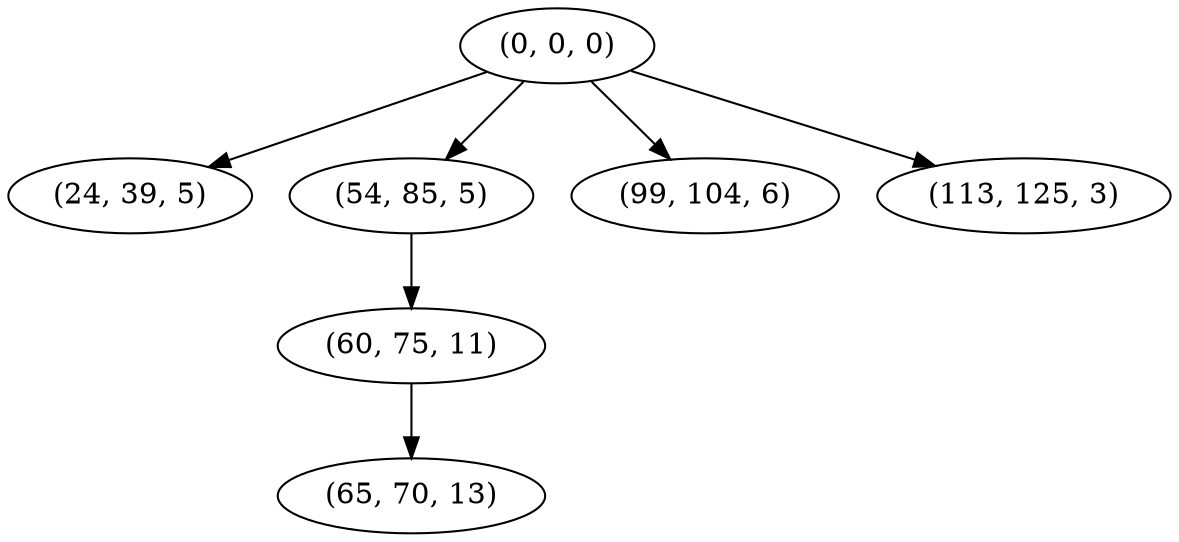 digraph tree {
    "(0, 0, 0)";
    "(24, 39, 5)";
    "(54, 85, 5)";
    "(60, 75, 11)";
    "(65, 70, 13)";
    "(99, 104, 6)";
    "(113, 125, 3)";
    "(0, 0, 0)" -> "(24, 39, 5)";
    "(0, 0, 0)" -> "(54, 85, 5)";
    "(0, 0, 0)" -> "(99, 104, 6)";
    "(0, 0, 0)" -> "(113, 125, 3)";
    "(54, 85, 5)" -> "(60, 75, 11)";
    "(60, 75, 11)" -> "(65, 70, 13)";
}
